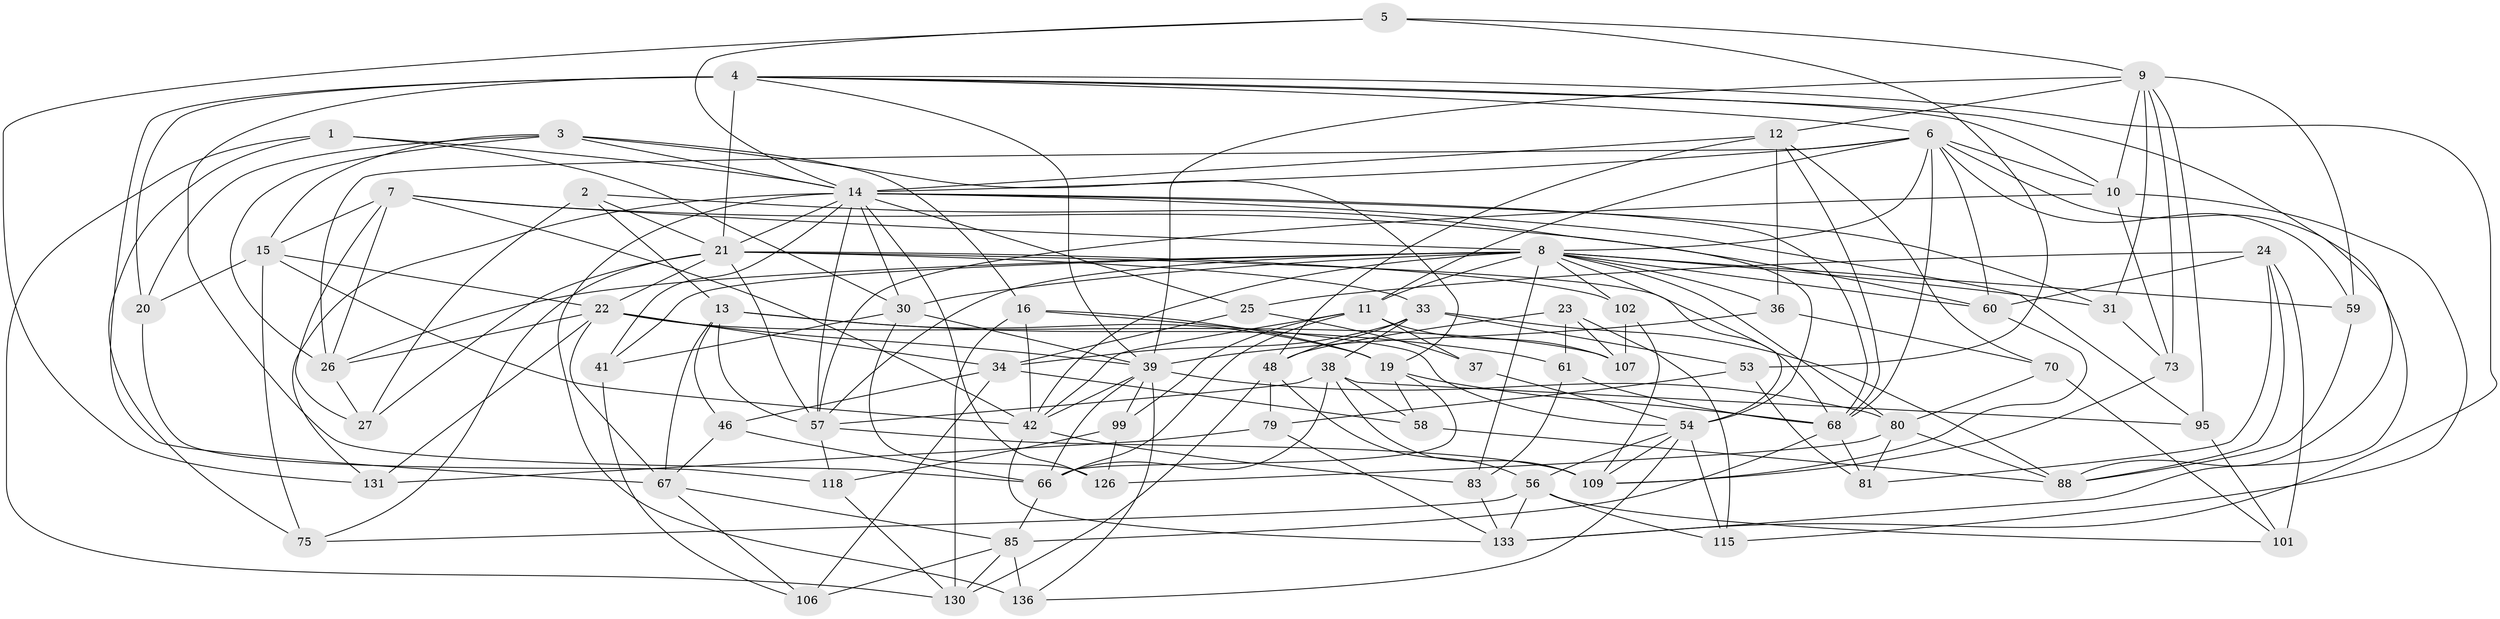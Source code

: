 // original degree distribution, {4: 1.0}
// Generated by graph-tools (version 1.1) at 2025/16/03/09/25 04:16:15]
// undirected, 71 vertices, 202 edges
graph export_dot {
graph [start="1"]
  node [color=gray90,style=filled];
  1;
  2;
  3 [super="+32"];
  4 [super="+120+45"];
  5;
  6 [super="+40+116"];
  7 [super="+105"];
  8 [super="+100+114+17"];
  9 [super="+97"];
  10 [super="+90"];
  11 [super="+47+29"];
  12 [super="+35"];
  13 [super="+139"];
  14 [super="+108+18+123+43"];
  15 [super="+135"];
  16 [super="+98"];
  19 [super="+112"];
  20;
  21 [super="+86+49"];
  22 [super="+65"];
  23;
  24 [super="+64"];
  25;
  26 [super="+92"];
  27;
  30 [super="+113"];
  31;
  33 [super="+50"];
  34 [super="+104"];
  36 [super="+110"];
  37;
  38 [super="+96"];
  39 [super="+51+62"];
  41;
  42 [super="+44"];
  46;
  48 [super="+137"];
  53;
  54 [super="+71"];
  56 [super="+77"];
  57 [super="+63+91"];
  58;
  59;
  60 [super="+89"];
  61;
  66 [super="+122+76"];
  67 [super="+119"];
  68 [super="+117"];
  70;
  73;
  75;
  79;
  80 [super="+82"];
  81;
  83;
  85 [super="+141"];
  88 [super="+121"];
  95;
  99;
  101;
  102;
  106;
  107;
  109 [super="+129"];
  115;
  118;
  126;
  130 [super="+134"];
  131;
  133 [super="+138"];
  136;
  1 -- 30;
  1 -- 75;
  1 -- 130;
  1 -- 14;
  2 -- 27;
  2 -- 13;
  2 -- 21;
  2 -- 54;
  3 -- 26;
  3 -- 15;
  3 -- 16;
  3 -- 19;
  3 -- 20;
  3 -- 14;
  4 -- 67;
  4 -- 66 [weight=2];
  4 -- 6;
  4 -- 133;
  4 -- 39;
  4 -- 10;
  4 -- 20;
  4 -- 21 [weight=3];
  4 -- 88;
  5 -- 53;
  5 -- 9;
  5 -- 131;
  5 -- 14;
  6 -- 14;
  6 -- 133;
  6 -- 59;
  6 -- 10;
  6 -- 60;
  6 -- 11;
  6 -- 68;
  6 -- 26;
  6 -- 8;
  7 -- 26;
  7 -- 15;
  7 -- 27;
  7 -- 60;
  7 -- 42;
  7 -- 8;
  8 -- 83;
  8 -- 80;
  8 -- 11 [weight=3];
  8 -- 57;
  8 -- 60;
  8 -- 36 [weight=3];
  8 -- 102;
  8 -- 41;
  8 -- 42;
  8 -- 26;
  8 -- 59;
  8 -- 30;
  8 -- 31;
  8 -- 54;
  9 -- 59;
  9 -- 73;
  9 -- 10;
  9 -- 31;
  9 -- 95;
  9 -- 12;
  9 -- 39;
  10 -- 115;
  10 -- 73;
  10 -- 57;
  11 -- 37 [weight=2];
  11 -- 66;
  11 -- 99;
  11 -- 107;
  11 -- 42;
  12 -- 36;
  12 -- 70;
  12 -- 48;
  12 -- 68;
  12 -- 14;
  13 -- 19;
  13 -- 61;
  13 -- 46;
  13 -- 57;
  13 -- 67;
  14 -- 136;
  14 -- 31;
  14 -- 131;
  14 -- 30;
  14 -- 25;
  14 -- 126;
  14 -- 68;
  14 -- 21;
  14 -- 95;
  14 -- 41;
  14 -- 57;
  15 -- 20;
  15 -- 75;
  15 -- 42;
  15 -- 22;
  16 -- 130 [weight=2];
  16 -- 19;
  16 -- 42;
  16 -- 54;
  19 -- 66;
  19 -- 58;
  19 -- 68;
  20 -- 118;
  21 -- 102;
  21 -- 57;
  21 -- 27;
  21 -- 33;
  21 -- 22;
  21 -- 68;
  21 -- 75;
  22 -- 67;
  22 -- 131;
  22 -- 107;
  22 -- 34;
  22 -- 26;
  22 -- 39;
  23 -- 61;
  23 -- 107;
  23 -- 115;
  23 -- 48;
  24 -- 81;
  24 -- 25;
  24 -- 101;
  24 -- 60 [weight=2];
  24 -- 88;
  25 -- 34;
  25 -- 37;
  26 -- 27;
  30 -- 41;
  30 -- 126;
  30 -- 39;
  31 -- 73;
  33 -- 48;
  33 -- 88;
  33 -- 53;
  33 -- 38;
  33 -- 34;
  34 -- 106;
  34 -- 46;
  34 -- 58;
  36 -- 70;
  36 -- 39;
  37 -- 54;
  38 -- 109;
  38 -- 57;
  38 -- 58;
  38 -- 95;
  38 -- 66;
  39 -- 80;
  39 -- 99;
  39 -- 66;
  39 -- 136;
  39 -- 42;
  41 -- 106;
  42 -- 83;
  42 -- 133;
  46 -- 66;
  46 -- 67;
  48 -- 130;
  48 -- 79;
  48 -- 56;
  53 -- 81;
  53 -- 79;
  54 -- 115;
  54 -- 136;
  54 -- 56;
  54 -- 109;
  56 -- 75;
  56 -- 133;
  56 -- 101;
  56 -- 115;
  57 -- 109;
  57 -- 118;
  58 -- 88;
  59 -- 88;
  60 -- 109;
  61 -- 68;
  61 -- 83;
  66 -- 85;
  67 -- 85;
  67 -- 106;
  68 -- 81;
  68 -- 85;
  70 -- 101;
  70 -- 80;
  73 -- 109;
  79 -- 131;
  79 -- 133;
  80 -- 126;
  80 -- 81;
  80 -- 88;
  83 -- 133;
  85 -- 136;
  85 -- 106;
  85 -- 130;
  95 -- 101;
  99 -- 126;
  99 -- 118;
  102 -- 107;
  102 -- 109;
  118 -- 130;
}
